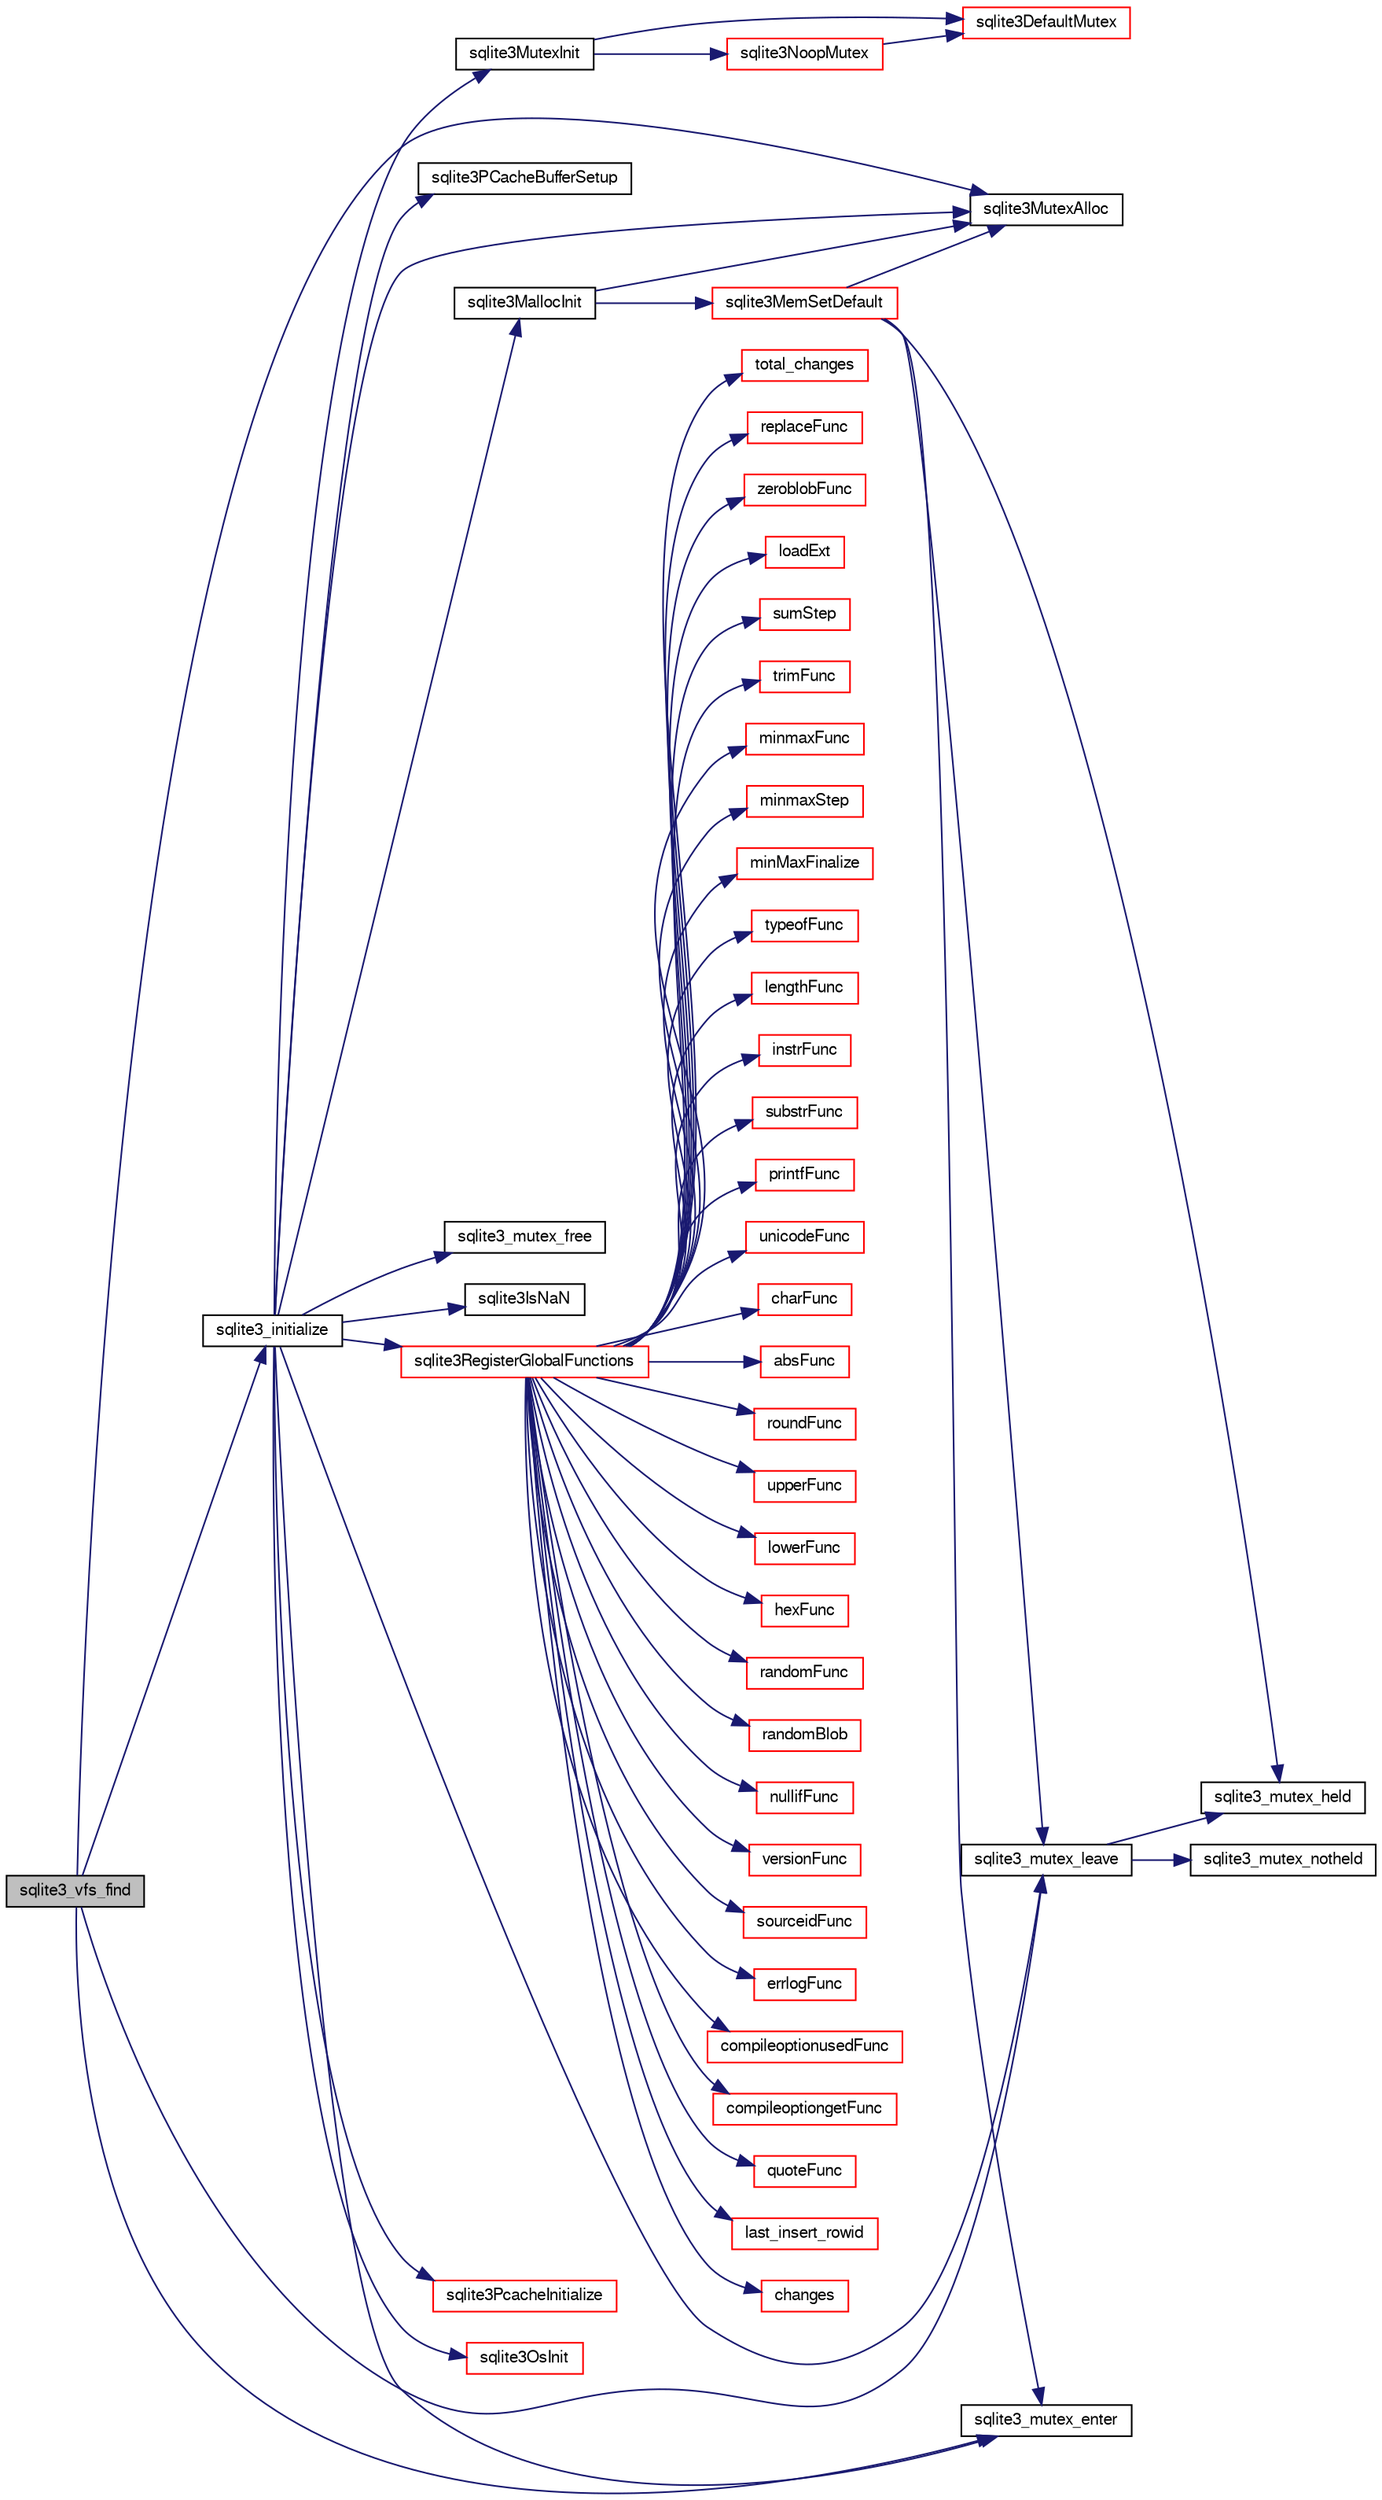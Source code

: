 digraph "sqlite3_vfs_find"
{
  edge [fontname="FreeSans",fontsize="10",labelfontname="FreeSans",labelfontsize="10"];
  node [fontname="FreeSans",fontsize="10",shape=record];
  rankdir="LR";
  Node401036 [label="sqlite3_vfs_find",height=0.2,width=0.4,color="black", fillcolor="grey75", style="filled", fontcolor="black"];
  Node401036 -> Node401037 [color="midnightblue",fontsize="10",style="solid",fontname="FreeSans"];
  Node401037 [label="sqlite3_initialize",height=0.2,width=0.4,color="black", fillcolor="white", style="filled",URL="$sqlite3_8c.html#ab0c0ee2d5d4cf8b28e9572296a8861df"];
  Node401037 -> Node401038 [color="midnightblue",fontsize="10",style="solid",fontname="FreeSans"];
  Node401038 [label="sqlite3MutexInit",height=0.2,width=0.4,color="black", fillcolor="white", style="filled",URL="$sqlite3_8c.html#a7906afcdd1cdb3d0007eb932398a1158"];
  Node401038 -> Node401039 [color="midnightblue",fontsize="10",style="solid",fontname="FreeSans"];
  Node401039 [label="sqlite3DefaultMutex",height=0.2,width=0.4,color="red", fillcolor="white", style="filled",URL="$sqlite3_8c.html#ac895a71e325f9b2f9b862f737c17aca8"];
  Node401038 -> Node401060 [color="midnightblue",fontsize="10",style="solid",fontname="FreeSans"];
  Node401060 [label="sqlite3NoopMutex",height=0.2,width=0.4,color="red", fillcolor="white", style="filled",URL="$sqlite3_8c.html#a09742cde9ef371d94f8201d2cdb543e4"];
  Node401060 -> Node401039 [color="midnightblue",fontsize="10",style="solid",fontname="FreeSans"];
  Node401037 -> Node401068 [color="midnightblue",fontsize="10",style="solid",fontname="FreeSans"];
  Node401068 [label="sqlite3MutexAlloc",height=0.2,width=0.4,color="black", fillcolor="white", style="filled",URL="$sqlite3_8c.html#a0e3f432ee581f6876b590e7ad7e84e19"];
  Node401037 -> Node401045 [color="midnightblue",fontsize="10",style="solid",fontname="FreeSans"];
  Node401045 [label="sqlite3_mutex_enter",height=0.2,width=0.4,color="black", fillcolor="white", style="filled",URL="$sqlite3_8c.html#a1c12cde690bd89f104de5cbad12a6bf5"];
  Node401037 -> Node401069 [color="midnightblue",fontsize="10",style="solid",fontname="FreeSans"];
  Node401069 [label="sqlite3MallocInit",height=0.2,width=0.4,color="black", fillcolor="white", style="filled",URL="$sqlite3_8c.html#a9e06f9e7cad0d83ce80ab493c9533552"];
  Node401069 -> Node401070 [color="midnightblue",fontsize="10",style="solid",fontname="FreeSans"];
  Node401070 [label="sqlite3MemSetDefault",height=0.2,width=0.4,color="red", fillcolor="white", style="filled",URL="$sqlite3_8c.html#a162fbfd727e92c5f8f72625b5ff62549"];
  Node401070 -> Node401068 [color="midnightblue",fontsize="10",style="solid",fontname="FreeSans"];
  Node401070 -> Node401045 [color="midnightblue",fontsize="10",style="solid",fontname="FreeSans"];
  Node401070 -> Node401051 [color="midnightblue",fontsize="10",style="solid",fontname="FreeSans"];
  Node401051 [label="sqlite3_mutex_leave",height=0.2,width=0.4,color="black", fillcolor="white", style="filled",URL="$sqlite3_8c.html#a5838d235601dbd3c1fa993555c6bcc93"];
  Node401051 -> Node401047 [color="midnightblue",fontsize="10",style="solid",fontname="FreeSans"];
  Node401047 [label="sqlite3_mutex_held",height=0.2,width=0.4,color="black", fillcolor="white", style="filled",URL="$sqlite3_8c.html#acf77da68932b6bc163c5e68547ecc3e7"];
  Node401051 -> Node401052 [color="midnightblue",fontsize="10",style="solid",fontname="FreeSans"];
  Node401052 [label="sqlite3_mutex_notheld",height=0.2,width=0.4,color="black", fillcolor="white", style="filled",URL="$sqlite3_8c.html#a83967c837c1c000d3b5adcfaa688f5dc"];
  Node401070 -> Node401047 [color="midnightblue",fontsize="10",style="solid",fontname="FreeSans"];
  Node401069 -> Node401068 [color="midnightblue",fontsize="10",style="solid",fontname="FreeSans"];
  Node401037 -> Node401051 [color="midnightblue",fontsize="10",style="solid",fontname="FreeSans"];
  Node401037 -> Node401164 [color="midnightblue",fontsize="10",style="solid",fontname="FreeSans"];
  Node401164 [label="sqlite3RegisterGlobalFunctions",height=0.2,width=0.4,color="red", fillcolor="white", style="filled",URL="$sqlite3_8c.html#a9f75bd111010f29e1b8d74344473c4ec"];
  Node401164 -> Node401165 [color="midnightblue",fontsize="10",style="solid",fontname="FreeSans"];
  Node401165 [label="trimFunc",height=0.2,width=0.4,color="red", fillcolor="white", style="filled",URL="$sqlite3_8c.html#afad56dbe7f08139a630156e644b14704"];
  Node401164 -> Node401178 [color="midnightblue",fontsize="10",style="solid",fontname="FreeSans"];
  Node401178 [label="minmaxFunc",height=0.2,width=0.4,color="red", fillcolor="white", style="filled",URL="$sqlite3_8c.html#a4d00f48b948fd73cb70bcfd1efc0bfb0"];
  Node401164 -> Node401187 [color="midnightblue",fontsize="10",style="solid",fontname="FreeSans"];
  Node401187 [label="minmaxStep",height=0.2,width=0.4,color="red", fillcolor="white", style="filled",URL="$sqlite3_8c.html#a5b4c0da0f3b61d7ff25ebd30aa22cca4"];
  Node401164 -> Node401191 [color="midnightblue",fontsize="10",style="solid",fontname="FreeSans"];
  Node401191 [label="minMaxFinalize",height=0.2,width=0.4,color="red", fillcolor="white", style="filled",URL="$sqlite3_8c.html#a0439dd90934a2dee93517c50884d5924"];
  Node401164 -> Node401192 [color="midnightblue",fontsize="10",style="solid",fontname="FreeSans"];
  Node401192 [label="typeofFunc",height=0.2,width=0.4,color="red", fillcolor="white", style="filled",URL="$sqlite3_8c.html#aba6c564ff0d6b017de448469d0fb243f"];
  Node401164 -> Node401193 [color="midnightblue",fontsize="10",style="solid",fontname="FreeSans"];
  Node401193 [label="lengthFunc",height=0.2,width=0.4,color="red", fillcolor="white", style="filled",URL="$sqlite3_8c.html#affdabf006c37c26a1c3e325badb83546"];
  Node401164 -> Node401198 [color="midnightblue",fontsize="10",style="solid",fontname="FreeSans"];
  Node401198 [label="instrFunc",height=0.2,width=0.4,color="red", fillcolor="white", style="filled",URL="$sqlite3_8c.html#a8f86ca540b92ac28aaefaa126170cf8c"];
  Node401164 -> Node401200 [color="midnightblue",fontsize="10",style="solid",fontname="FreeSans"];
  Node401200 [label="substrFunc",height=0.2,width=0.4,color="red", fillcolor="white", style="filled",URL="$sqlite3_8c.html#a8a8739d9af5589338113371e440b2734"];
  Node401164 -> Node401205 [color="midnightblue",fontsize="10",style="solid",fontname="FreeSans"];
  Node401205 [label="printfFunc",height=0.2,width=0.4,color="red", fillcolor="white", style="filled",URL="$sqlite3_8c.html#a80ca21d434c7c5b6668bee721331dda8"];
  Node401164 -> Node401207 [color="midnightblue",fontsize="10",style="solid",fontname="FreeSans"];
  Node401207 [label="unicodeFunc",height=0.2,width=0.4,color="red", fillcolor="white", style="filled",URL="$sqlite3_8c.html#a1d3d012cbe2276d8d713be80884db355"];
  Node401164 -> Node401209 [color="midnightblue",fontsize="10",style="solid",fontname="FreeSans"];
  Node401209 [label="charFunc",height=0.2,width=0.4,color="red", fillcolor="white", style="filled",URL="$sqlite3_8c.html#ab9b72ce47fcea3c3b92e816435a0fd91"];
  Node401164 -> Node401210 [color="midnightblue",fontsize="10",style="solid",fontname="FreeSans"];
  Node401210 [label="absFunc",height=0.2,width=0.4,color="red", fillcolor="white", style="filled",URL="$sqlite3_8c.html#af271994a34f441432d50d7095e0ed23d"];
  Node401164 -> Node401215 [color="midnightblue",fontsize="10",style="solid",fontname="FreeSans"];
  Node401215 [label="roundFunc",height=0.2,width=0.4,color="red", fillcolor="white", style="filled",URL="$sqlite3_8c.html#a8c444ba254edc27891111b76e7ba85e7"];
  Node401164 -> Node401218 [color="midnightblue",fontsize="10",style="solid",fontname="FreeSans"];
  Node401218 [label="upperFunc",height=0.2,width=0.4,color="red", fillcolor="white", style="filled",URL="$sqlite3_8c.html#a8f26e491f9fd893cdb476c577f39f260"];
  Node401164 -> Node401219 [color="midnightblue",fontsize="10",style="solid",fontname="FreeSans"];
  Node401219 [label="lowerFunc",height=0.2,width=0.4,color="red", fillcolor="white", style="filled",URL="$sqlite3_8c.html#a37a07e2d7c0cb4c521e9c334596c89a7"];
  Node401164 -> Node401220 [color="midnightblue",fontsize="10",style="solid",fontname="FreeSans"];
  Node401220 [label="hexFunc",height=0.2,width=0.4,color="red", fillcolor="white", style="filled",URL="$sqlite3_8c.html#a2e2cd151b75b794723d7c4f30fe57c8b"];
  Node401164 -> Node401221 [color="midnightblue",fontsize="10",style="solid",fontname="FreeSans"];
  Node401221 [label="randomFunc",height=0.2,width=0.4,color="red", fillcolor="white", style="filled",URL="$sqlite3_8c.html#a77905d2b2e1b154cf082f061cfa057dd"];
  Node401164 -> Node401224 [color="midnightblue",fontsize="10",style="solid",fontname="FreeSans"];
  Node401224 [label="randomBlob",height=0.2,width=0.4,color="red", fillcolor="white", style="filled",URL="$sqlite3_8c.html#a2b058708f7f26feb80fce84c3e375d64"];
  Node401164 -> Node401226 [color="midnightblue",fontsize="10",style="solid",fontname="FreeSans"];
  Node401226 [label="nullifFunc",height=0.2,width=0.4,color="red", fillcolor="white", style="filled",URL="$sqlite3_8c.html#aa677b6612cd4e6630438b729f56cd3e6"];
  Node401164 -> Node401227 [color="midnightblue",fontsize="10",style="solid",fontname="FreeSans"];
  Node401227 [label="versionFunc",height=0.2,width=0.4,color="red", fillcolor="white", style="filled",URL="$sqlite3_8c.html#a258a294d68fbf7c6ba528921b2a721bc"];
  Node401164 -> Node401229 [color="midnightblue",fontsize="10",style="solid",fontname="FreeSans"];
  Node401229 [label="sourceidFunc",height=0.2,width=0.4,color="red", fillcolor="white", style="filled",URL="$sqlite3_8c.html#a3ff22be898cc17c2a45a7fa605892c4a"];
  Node401164 -> Node401231 [color="midnightblue",fontsize="10",style="solid",fontname="FreeSans"];
  Node401231 [label="errlogFunc",height=0.2,width=0.4,color="red", fillcolor="white", style="filled",URL="$sqlite3_8c.html#a56d5c8e1f0a43e4c9f8864c27065393f"];
  Node401164 -> Node401232 [color="midnightblue",fontsize="10",style="solid",fontname="FreeSans"];
  Node401232 [label="compileoptionusedFunc",height=0.2,width=0.4,color="red", fillcolor="white", style="filled",URL="$sqlite3_8c.html#ab8caa7140383f5e738f29c859232145f"];
  Node401164 -> Node401235 [color="midnightblue",fontsize="10",style="solid",fontname="FreeSans"];
  Node401235 [label="compileoptiongetFunc",height=0.2,width=0.4,color="red", fillcolor="white", style="filled",URL="$sqlite3_8c.html#a9221f1bc427c499f548f1e50ad1033b0"];
  Node401164 -> Node401237 [color="midnightblue",fontsize="10",style="solid",fontname="FreeSans"];
  Node401237 [label="quoteFunc",height=0.2,width=0.4,color="red", fillcolor="white", style="filled",URL="$sqlite3_8c.html#a8e64c0ef376144dfad6a4a3d499056b8"];
  Node401164 -> Node401238 [color="midnightblue",fontsize="10",style="solid",fontname="FreeSans"];
  Node401238 [label="last_insert_rowid",height=0.2,width=0.4,color="red", fillcolor="white", style="filled",URL="$sqlite3_8c.html#a58bdb5411ca39965cee456c209725009"];
  Node401164 -> Node401240 [color="midnightblue",fontsize="10",style="solid",fontname="FreeSans"];
  Node401240 [label="changes",height=0.2,width=0.4,color="red", fillcolor="white", style="filled",URL="$sqlite3_8c.html#a098b9c6a88d2ab91cdcbd5ee0b4bfe7f"];
  Node401164 -> Node401242 [color="midnightblue",fontsize="10",style="solid",fontname="FreeSans"];
  Node401242 [label="total_changes",height=0.2,width=0.4,color="red", fillcolor="white", style="filled",URL="$sqlite3_8c.html#afad48d3e90d72263d3e8707f56d1ccc9"];
  Node401164 -> Node401244 [color="midnightblue",fontsize="10",style="solid",fontname="FreeSans"];
  Node401244 [label="replaceFunc",height=0.2,width=0.4,color="red", fillcolor="white", style="filled",URL="$sqlite3_8c.html#a752b98a7c55d204c397a4902b49b1ce4"];
  Node401164 -> Node401245 [color="midnightblue",fontsize="10",style="solid",fontname="FreeSans"];
  Node401245 [label="zeroblobFunc",height=0.2,width=0.4,color="red", fillcolor="white", style="filled",URL="$sqlite3_8c.html#a3b48be674f93ee89664ee4552afd3248"];
  Node401164 -> Node401248 [color="midnightblue",fontsize="10",style="solid",fontname="FreeSans"];
  Node401248 [label="loadExt",height=0.2,width=0.4,color="red", fillcolor="white", style="filled",URL="$sqlite3_8c.html#a9f9125be634178265fb95e98b8304548"];
  Node401164 -> Node401260 [color="midnightblue",fontsize="10",style="solid",fontname="FreeSans"];
  Node401260 [label="sumStep",height=0.2,width=0.4,color="red", fillcolor="white", style="filled",URL="$sqlite3_8c.html#a357caed2b7201c57a80525a53e3c7487"];
  Node401037 -> Node401311 [color="midnightblue",fontsize="10",style="solid",fontname="FreeSans"];
  Node401311 [label="sqlite3PcacheInitialize",height=0.2,width=0.4,color="red", fillcolor="white", style="filled",URL="$sqlite3_8c.html#a2902c61ddc88bea002c4d69fe4052b1f"];
  Node401037 -> Node401312 [color="midnightblue",fontsize="10",style="solid",fontname="FreeSans"];
  Node401312 [label="sqlite3OsInit",height=0.2,width=0.4,color="red", fillcolor="white", style="filled",URL="$sqlite3_8c.html#afeaa886fe1ca086a30fd278b1d069762"];
  Node401037 -> Node401316 [color="midnightblue",fontsize="10",style="solid",fontname="FreeSans"];
  Node401316 [label="sqlite3PCacheBufferSetup",height=0.2,width=0.4,color="black", fillcolor="white", style="filled",URL="$sqlite3_8c.html#ad18a1eebefdfbc4254f473f7b0101937"];
  Node401037 -> Node401317 [color="midnightblue",fontsize="10",style="solid",fontname="FreeSans"];
  Node401317 [label="sqlite3_mutex_free",height=0.2,width=0.4,color="black", fillcolor="white", style="filled",URL="$sqlite3_8c.html#a2db2e72e08f6873afa9c61b0ec726fec"];
  Node401037 -> Node401100 [color="midnightblue",fontsize="10",style="solid",fontname="FreeSans"];
  Node401100 [label="sqlite3IsNaN",height=0.2,width=0.4,color="black", fillcolor="white", style="filled",URL="$sqlite3_8c.html#aed4d78203877c3486765ccbc7feebb50"];
  Node401036 -> Node401068 [color="midnightblue",fontsize="10",style="solid",fontname="FreeSans"];
  Node401036 -> Node401045 [color="midnightblue",fontsize="10",style="solid",fontname="FreeSans"];
  Node401036 -> Node401051 [color="midnightblue",fontsize="10",style="solid",fontname="FreeSans"];
}
